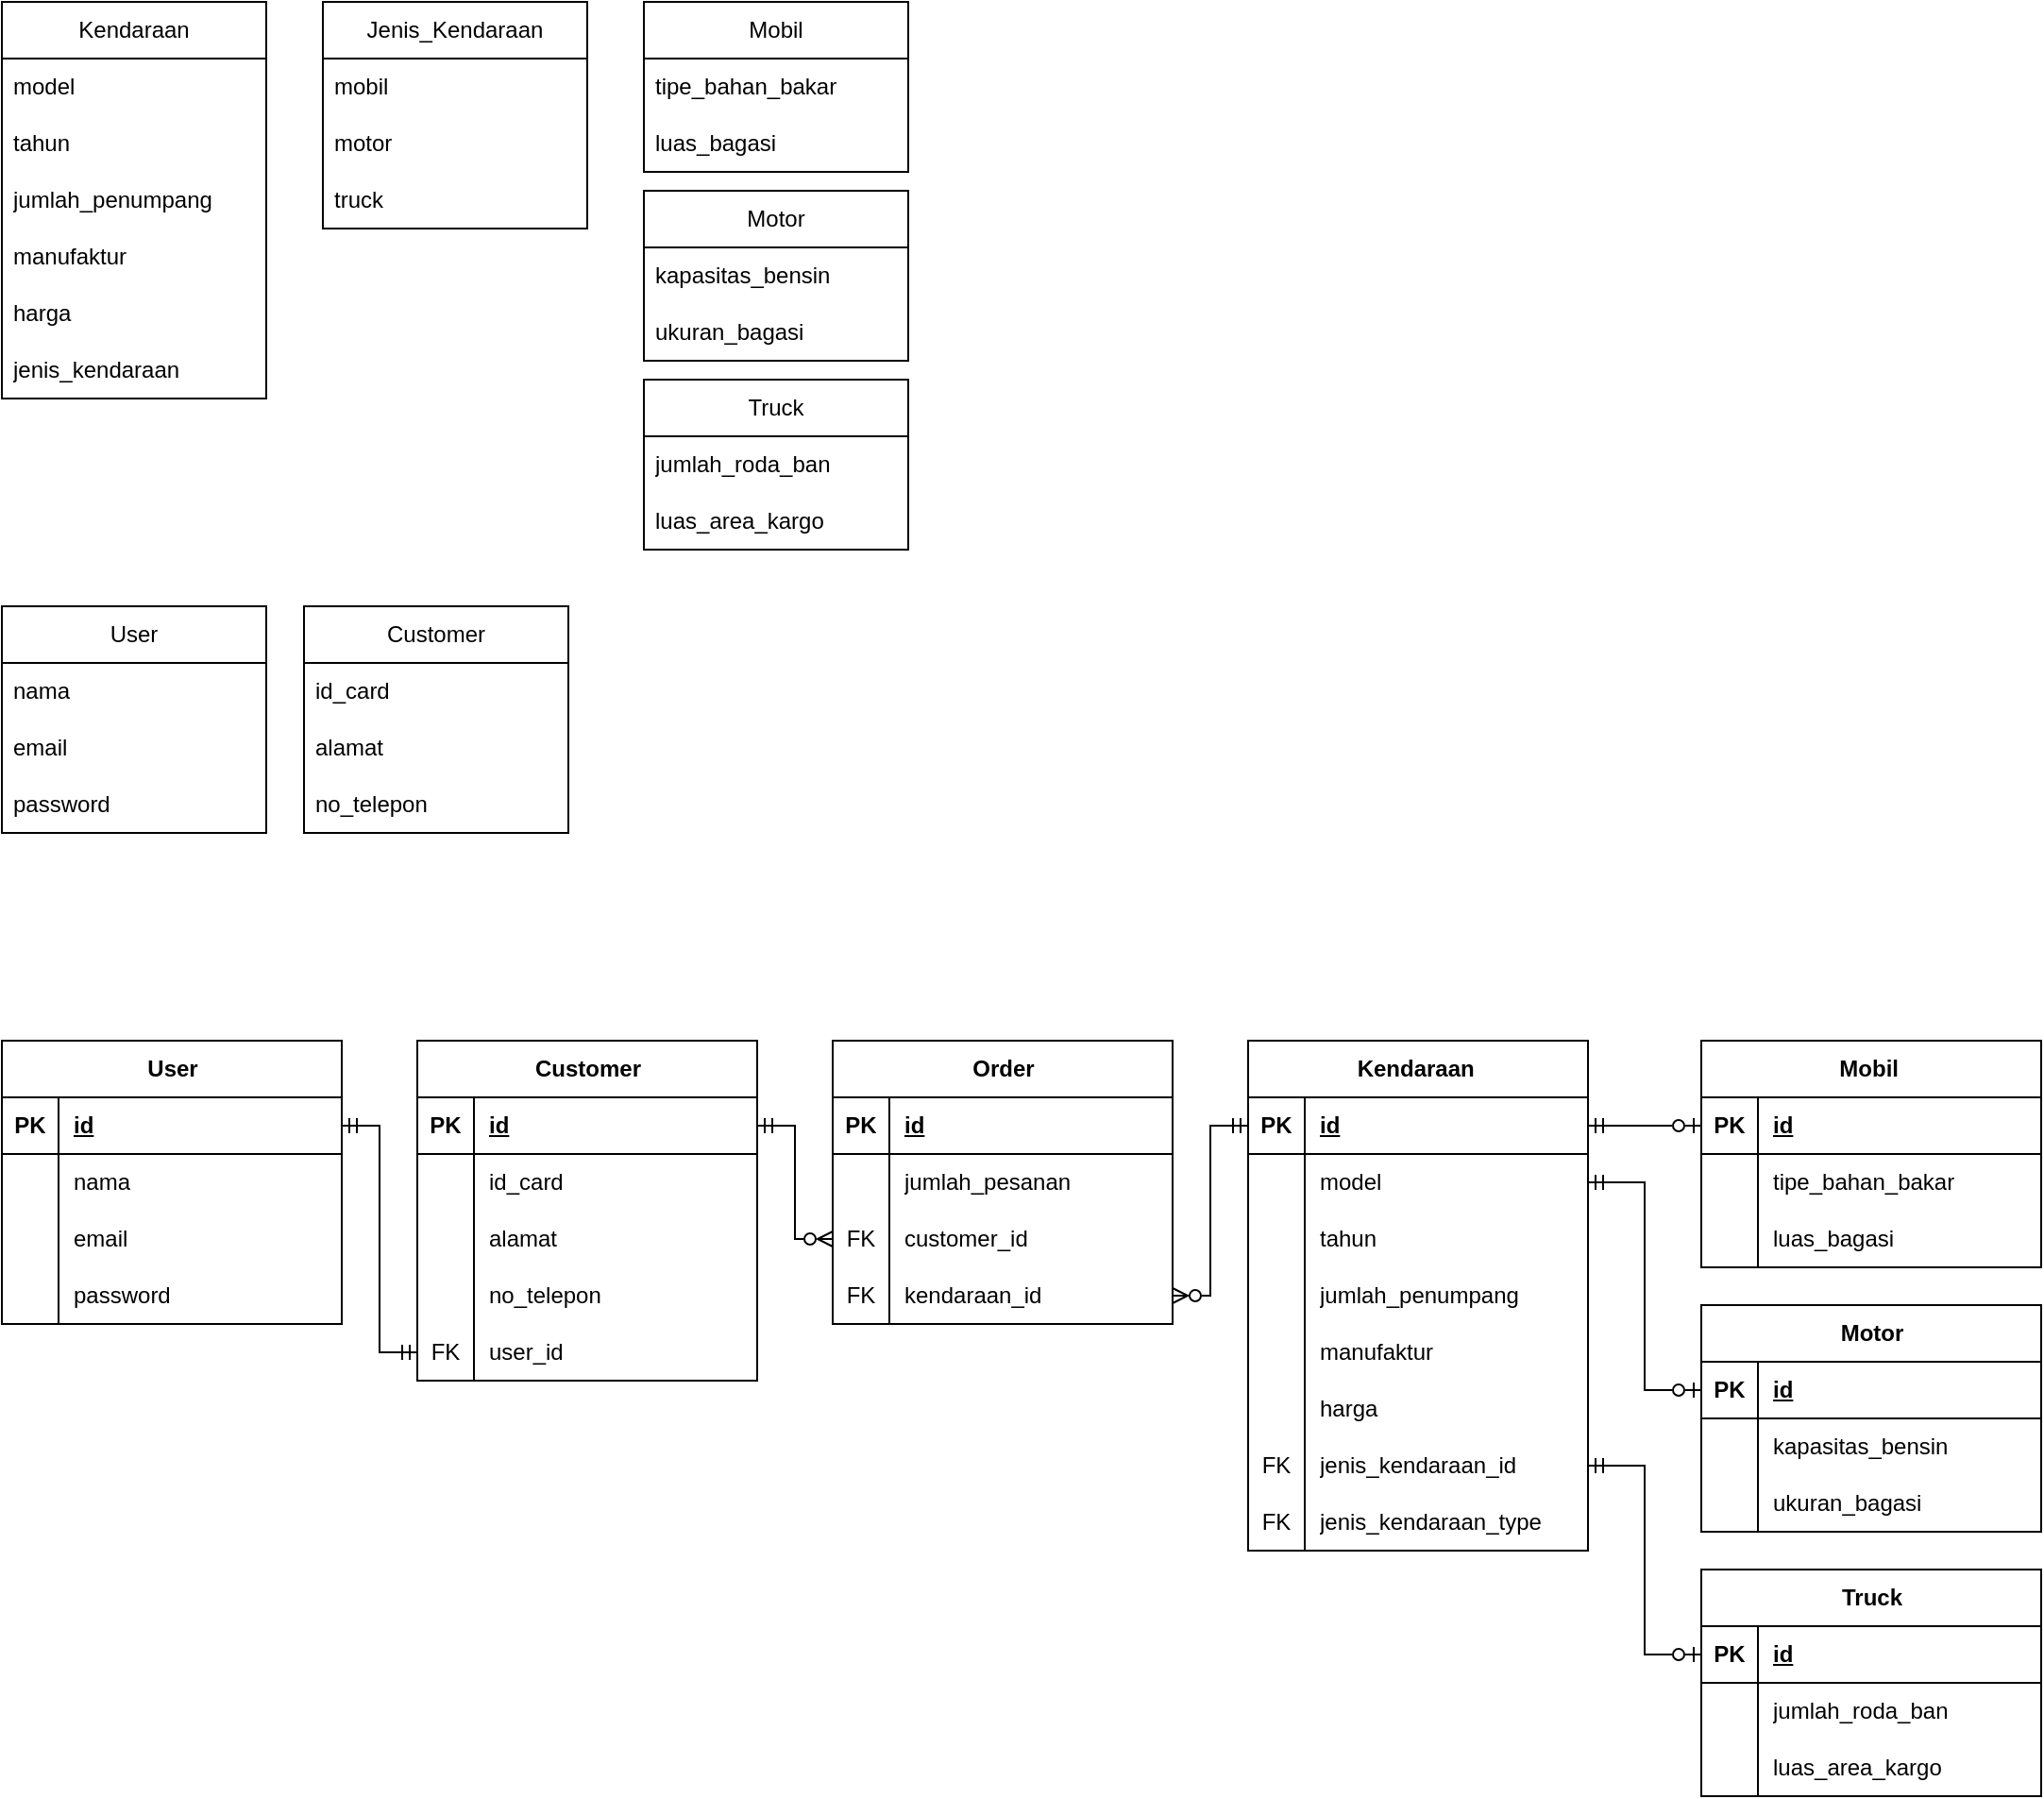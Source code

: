<mxfile version="22.0.3" type="device">
  <diagram id="R2lEEEUBdFMjLlhIrx00" name="Page-1">
    <mxGraphModel dx="724" dy="504" grid="1" gridSize="10" guides="1" tooltips="1" connect="1" arrows="1" fold="1" page="1" pageScale="1" pageWidth="1100" pageHeight="850" math="0" shadow="0" extFonts="Permanent Marker^https://fonts.googleapis.com/css?family=Permanent+Marker">
      <root>
        <mxCell id="0" />
        <mxCell id="1" parent="0" />
        <mxCell id="JFQxV9ED77DIQYk5q21x-1" value="Jenis_Kendaraan" style="swimlane;fontStyle=0;childLayout=stackLayout;horizontal=1;startSize=30;horizontalStack=0;resizeParent=1;resizeParentMax=0;resizeLast=0;collapsible=1;marginBottom=0;whiteSpace=wrap;html=1;" vertex="1" parent="1">
          <mxGeometry x="200" y="20" width="140" height="120" as="geometry" />
        </mxCell>
        <mxCell id="JFQxV9ED77DIQYk5q21x-2" value="mobil" style="text;strokeColor=none;fillColor=none;align=left;verticalAlign=middle;spacingLeft=4;spacingRight=4;overflow=hidden;points=[[0,0.5],[1,0.5]];portConstraint=eastwest;rotatable=0;whiteSpace=wrap;html=1;" vertex="1" parent="JFQxV9ED77DIQYk5q21x-1">
          <mxGeometry y="30" width="140" height="30" as="geometry" />
        </mxCell>
        <mxCell id="JFQxV9ED77DIQYk5q21x-3" value="motor" style="text;strokeColor=none;fillColor=none;align=left;verticalAlign=middle;spacingLeft=4;spacingRight=4;overflow=hidden;points=[[0,0.5],[1,0.5]];portConstraint=eastwest;rotatable=0;whiteSpace=wrap;html=1;" vertex="1" parent="JFQxV9ED77DIQYk5q21x-1">
          <mxGeometry y="60" width="140" height="30" as="geometry" />
        </mxCell>
        <mxCell id="JFQxV9ED77DIQYk5q21x-4" value="truck" style="text;strokeColor=none;fillColor=none;align=left;verticalAlign=middle;spacingLeft=4;spacingRight=4;overflow=hidden;points=[[0,0.5],[1,0.5]];portConstraint=eastwest;rotatable=0;whiteSpace=wrap;html=1;" vertex="1" parent="JFQxV9ED77DIQYk5q21x-1">
          <mxGeometry y="90" width="140" height="30" as="geometry" />
        </mxCell>
        <mxCell id="JFQxV9ED77DIQYk5q21x-5" value="Kendaraan" style="swimlane;fontStyle=0;childLayout=stackLayout;horizontal=1;startSize=30;horizontalStack=0;resizeParent=1;resizeParentMax=0;resizeLast=0;collapsible=1;marginBottom=0;whiteSpace=wrap;html=1;" vertex="1" parent="1">
          <mxGeometry x="30" y="20" width="140" height="210" as="geometry" />
        </mxCell>
        <mxCell id="JFQxV9ED77DIQYk5q21x-6" value="model" style="text;strokeColor=none;fillColor=none;align=left;verticalAlign=middle;spacingLeft=4;spacingRight=4;overflow=hidden;points=[[0,0.5],[1,0.5]];portConstraint=eastwest;rotatable=0;whiteSpace=wrap;html=1;" vertex="1" parent="JFQxV9ED77DIQYk5q21x-5">
          <mxGeometry y="30" width="140" height="30" as="geometry" />
        </mxCell>
        <mxCell id="JFQxV9ED77DIQYk5q21x-7" value="tahun" style="text;strokeColor=none;fillColor=none;align=left;verticalAlign=middle;spacingLeft=4;spacingRight=4;overflow=hidden;points=[[0,0.5],[1,0.5]];portConstraint=eastwest;rotatable=0;whiteSpace=wrap;html=1;" vertex="1" parent="JFQxV9ED77DIQYk5q21x-5">
          <mxGeometry y="60" width="140" height="30" as="geometry" />
        </mxCell>
        <mxCell id="JFQxV9ED77DIQYk5q21x-8" value="jumlah_penumpang" style="text;strokeColor=none;fillColor=none;align=left;verticalAlign=middle;spacingLeft=4;spacingRight=4;overflow=hidden;points=[[0,0.5],[1,0.5]];portConstraint=eastwest;rotatable=0;whiteSpace=wrap;html=1;" vertex="1" parent="JFQxV9ED77DIQYk5q21x-5">
          <mxGeometry y="90" width="140" height="30" as="geometry" />
        </mxCell>
        <mxCell id="JFQxV9ED77DIQYk5q21x-9" value="manufaktur" style="text;strokeColor=none;fillColor=none;align=left;verticalAlign=middle;spacingLeft=4;spacingRight=4;overflow=hidden;points=[[0,0.5],[1,0.5]];portConstraint=eastwest;rotatable=0;whiteSpace=wrap;html=1;" vertex="1" parent="JFQxV9ED77DIQYk5q21x-5">
          <mxGeometry y="120" width="140" height="30" as="geometry" />
        </mxCell>
        <mxCell id="JFQxV9ED77DIQYk5q21x-10" value="harga" style="text;strokeColor=none;fillColor=none;align=left;verticalAlign=middle;spacingLeft=4;spacingRight=4;overflow=hidden;points=[[0,0.5],[1,0.5]];portConstraint=eastwest;rotatable=0;whiteSpace=wrap;html=1;" vertex="1" parent="JFQxV9ED77DIQYk5q21x-5">
          <mxGeometry y="150" width="140" height="30" as="geometry" />
        </mxCell>
        <mxCell id="JFQxV9ED77DIQYk5q21x-36" value="jenis_kendaraan" style="text;strokeColor=none;fillColor=none;align=left;verticalAlign=middle;spacingLeft=4;spacingRight=4;overflow=hidden;points=[[0,0.5],[1,0.5]];portConstraint=eastwest;rotatable=0;whiteSpace=wrap;html=1;" vertex="1" parent="JFQxV9ED77DIQYk5q21x-5">
          <mxGeometry y="180" width="140" height="30" as="geometry" />
        </mxCell>
        <mxCell id="JFQxV9ED77DIQYk5q21x-11" value="Mobil" style="swimlane;fontStyle=0;childLayout=stackLayout;horizontal=1;startSize=30;horizontalStack=0;resizeParent=1;resizeParentMax=0;resizeLast=0;collapsible=1;marginBottom=0;whiteSpace=wrap;html=1;" vertex="1" parent="1">
          <mxGeometry x="370" y="20" width="140" height="90" as="geometry" />
        </mxCell>
        <mxCell id="JFQxV9ED77DIQYk5q21x-12" value="tipe_bahan_bakar" style="text;strokeColor=none;fillColor=none;align=left;verticalAlign=middle;spacingLeft=4;spacingRight=4;overflow=hidden;points=[[0,0.5],[1,0.5]];portConstraint=eastwest;rotatable=0;whiteSpace=wrap;html=1;" vertex="1" parent="JFQxV9ED77DIQYk5q21x-11">
          <mxGeometry y="30" width="140" height="30" as="geometry" />
        </mxCell>
        <mxCell id="JFQxV9ED77DIQYk5q21x-13" value="luas_bagasi" style="text;strokeColor=none;fillColor=none;align=left;verticalAlign=middle;spacingLeft=4;spacingRight=4;overflow=hidden;points=[[0,0.5],[1,0.5]];portConstraint=eastwest;rotatable=0;whiteSpace=wrap;html=1;" vertex="1" parent="JFQxV9ED77DIQYk5q21x-11">
          <mxGeometry y="60" width="140" height="30" as="geometry" />
        </mxCell>
        <mxCell id="JFQxV9ED77DIQYk5q21x-17" value="Truck" style="swimlane;fontStyle=0;childLayout=stackLayout;horizontal=1;startSize=30;horizontalStack=0;resizeParent=1;resizeParentMax=0;resizeLast=0;collapsible=1;marginBottom=0;whiteSpace=wrap;html=1;" vertex="1" parent="1">
          <mxGeometry x="370" y="220" width="140" height="90" as="geometry" />
        </mxCell>
        <mxCell id="JFQxV9ED77DIQYk5q21x-18" value="jumlah_roda_ban" style="text;strokeColor=none;fillColor=none;align=left;verticalAlign=middle;spacingLeft=4;spacingRight=4;overflow=hidden;points=[[0,0.5],[1,0.5]];portConstraint=eastwest;rotatable=0;whiteSpace=wrap;html=1;" vertex="1" parent="JFQxV9ED77DIQYk5q21x-17">
          <mxGeometry y="30" width="140" height="30" as="geometry" />
        </mxCell>
        <mxCell id="JFQxV9ED77DIQYk5q21x-19" value="luas_area_kargo" style="text;strokeColor=none;fillColor=none;align=left;verticalAlign=middle;spacingLeft=4;spacingRight=4;overflow=hidden;points=[[0,0.5],[1,0.5]];portConstraint=eastwest;rotatable=0;whiteSpace=wrap;html=1;" vertex="1" parent="JFQxV9ED77DIQYk5q21x-17">
          <mxGeometry y="60" width="140" height="30" as="geometry" />
        </mxCell>
        <mxCell id="JFQxV9ED77DIQYk5q21x-20" value="Motor" style="swimlane;fontStyle=0;childLayout=stackLayout;horizontal=1;startSize=30;horizontalStack=0;resizeParent=1;resizeParentMax=0;resizeLast=0;collapsible=1;marginBottom=0;whiteSpace=wrap;html=1;" vertex="1" parent="1">
          <mxGeometry x="370" y="120" width="140" height="90" as="geometry" />
        </mxCell>
        <mxCell id="JFQxV9ED77DIQYk5q21x-21" value="kapasitas_bensin" style="text;strokeColor=none;fillColor=none;align=left;verticalAlign=middle;spacingLeft=4;spacingRight=4;overflow=hidden;points=[[0,0.5],[1,0.5]];portConstraint=eastwest;rotatable=0;whiteSpace=wrap;html=1;" vertex="1" parent="JFQxV9ED77DIQYk5q21x-20">
          <mxGeometry y="30" width="140" height="30" as="geometry" />
        </mxCell>
        <mxCell id="JFQxV9ED77DIQYk5q21x-22" value="ukuran_bagasi" style="text;strokeColor=none;fillColor=none;align=left;verticalAlign=middle;spacingLeft=4;spacingRight=4;overflow=hidden;points=[[0,0.5],[1,0.5]];portConstraint=eastwest;rotatable=0;whiteSpace=wrap;html=1;" vertex="1" parent="JFQxV9ED77DIQYk5q21x-20">
          <mxGeometry y="60" width="140" height="30" as="geometry" />
        </mxCell>
        <mxCell id="JFQxV9ED77DIQYk5q21x-23" value="Customer" style="swimlane;fontStyle=0;childLayout=stackLayout;horizontal=1;startSize=30;horizontalStack=0;resizeParent=1;resizeParentMax=0;resizeLast=0;collapsible=1;marginBottom=0;whiteSpace=wrap;html=1;" vertex="1" parent="1">
          <mxGeometry x="190" y="340" width="140" height="120" as="geometry" />
        </mxCell>
        <mxCell id="JFQxV9ED77DIQYk5q21x-27" value="id_card" style="text;strokeColor=none;fillColor=none;align=left;verticalAlign=middle;spacingLeft=4;spacingRight=4;overflow=hidden;points=[[0,0.5],[1,0.5]];portConstraint=eastwest;rotatable=0;whiteSpace=wrap;html=1;" vertex="1" parent="JFQxV9ED77DIQYk5q21x-23">
          <mxGeometry y="30" width="140" height="30" as="geometry" />
        </mxCell>
        <mxCell id="JFQxV9ED77DIQYk5q21x-25" value="alamat" style="text;strokeColor=none;fillColor=none;align=left;verticalAlign=middle;spacingLeft=4;spacingRight=4;overflow=hidden;points=[[0,0.5],[1,0.5]];portConstraint=eastwest;rotatable=0;whiteSpace=wrap;html=1;" vertex="1" parent="JFQxV9ED77DIQYk5q21x-23">
          <mxGeometry y="60" width="140" height="30" as="geometry" />
        </mxCell>
        <mxCell id="JFQxV9ED77DIQYk5q21x-26" value="no_telepon" style="text;strokeColor=none;fillColor=none;align=left;verticalAlign=middle;spacingLeft=4;spacingRight=4;overflow=hidden;points=[[0,0.5],[1,0.5]];portConstraint=eastwest;rotatable=0;whiteSpace=wrap;html=1;" vertex="1" parent="JFQxV9ED77DIQYk5q21x-23">
          <mxGeometry y="90" width="140" height="30" as="geometry" />
        </mxCell>
        <mxCell id="JFQxV9ED77DIQYk5q21x-30" value="User" style="swimlane;fontStyle=0;childLayout=stackLayout;horizontal=1;startSize=30;horizontalStack=0;resizeParent=1;resizeParentMax=0;resizeLast=0;collapsible=1;marginBottom=0;whiteSpace=wrap;html=1;" vertex="1" parent="1">
          <mxGeometry x="30" y="340" width="140" height="120" as="geometry" />
        </mxCell>
        <mxCell id="JFQxV9ED77DIQYk5q21x-31" value="nama" style="text;strokeColor=none;fillColor=none;align=left;verticalAlign=middle;spacingLeft=4;spacingRight=4;overflow=hidden;points=[[0,0.5],[1,0.5]];portConstraint=eastwest;rotatable=0;whiteSpace=wrap;html=1;" vertex="1" parent="JFQxV9ED77DIQYk5q21x-30">
          <mxGeometry y="30" width="140" height="30" as="geometry" />
        </mxCell>
        <mxCell id="JFQxV9ED77DIQYk5q21x-32" value="email" style="text;strokeColor=none;fillColor=none;align=left;verticalAlign=middle;spacingLeft=4;spacingRight=4;overflow=hidden;points=[[0,0.5],[1,0.5]];portConstraint=eastwest;rotatable=0;whiteSpace=wrap;html=1;" vertex="1" parent="JFQxV9ED77DIQYk5q21x-30">
          <mxGeometry y="60" width="140" height="30" as="geometry" />
        </mxCell>
        <mxCell id="JFQxV9ED77DIQYk5q21x-33" value="password" style="text;strokeColor=none;fillColor=none;align=left;verticalAlign=middle;spacingLeft=4;spacingRight=4;overflow=hidden;points=[[0,0.5],[1,0.5]];portConstraint=eastwest;rotatable=0;whiteSpace=wrap;html=1;" vertex="1" parent="JFQxV9ED77DIQYk5q21x-30">
          <mxGeometry y="90" width="140" height="30" as="geometry" />
        </mxCell>
        <mxCell id="JFQxV9ED77DIQYk5q21x-155" style="edgeStyle=orthogonalEdgeStyle;rounded=0;orthogonalLoop=1;jettySize=auto;html=1;entryX=0;entryY=0.5;entryDx=0;entryDy=0;exitX=1;exitY=0.5;exitDx=0;exitDy=0;endArrow=ERmandOne;endFill=0;startArrow=ERzeroToMany;startFill=0;" edge="1" parent="1" source="JFQxV9ED77DIQYk5q21x-54" target="JFQxV9ED77DIQYk5q21x-87">
          <mxGeometry relative="1" as="geometry" />
        </mxCell>
        <mxCell id="JFQxV9ED77DIQYk5q21x-44" value="Order" style="shape=table;startSize=30;container=1;collapsible=1;childLayout=tableLayout;fixedRows=1;rowLines=0;fontStyle=1;align=center;resizeLast=1;html=1;" vertex="1" parent="1">
          <mxGeometry x="470" y="570" width="180" height="150" as="geometry" />
        </mxCell>
        <mxCell id="JFQxV9ED77DIQYk5q21x-45" value="" style="shape=tableRow;horizontal=0;startSize=0;swimlaneHead=0;swimlaneBody=0;fillColor=none;collapsible=0;dropTarget=0;points=[[0,0.5],[1,0.5]];portConstraint=eastwest;top=0;left=0;right=0;bottom=1;" vertex="1" parent="JFQxV9ED77DIQYk5q21x-44">
          <mxGeometry y="30" width="180" height="30" as="geometry" />
        </mxCell>
        <mxCell id="JFQxV9ED77DIQYk5q21x-46" value="PK" style="shape=partialRectangle;connectable=0;fillColor=none;top=0;left=0;bottom=0;right=0;fontStyle=1;overflow=hidden;whiteSpace=wrap;html=1;" vertex="1" parent="JFQxV9ED77DIQYk5q21x-45">
          <mxGeometry width="30" height="30" as="geometry">
            <mxRectangle width="30" height="30" as="alternateBounds" />
          </mxGeometry>
        </mxCell>
        <mxCell id="JFQxV9ED77DIQYk5q21x-47" value="id" style="shape=partialRectangle;connectable=0;fillColor=none;top=0;left=0;bottom=0;right=0;align=left;spacingLeft=6;fontStyle=5;overflow=hidden;whiteSpace=wrap;html=1;" vertex="1" parent="JFQxV9ED77DIQYk5q21x-45">
          <mxGeometry x="30" width="150" height="30" as="geometry">
            <mxRectangle width="150" height="30" as="alternateBounds" />
          </mxGeometry>
        </mxCell>
        <mxCell id="JFQxV9ED77DIQYk5q21x-48" value="" style="shape=tableRow;horizontal=0;startSize=0;swimlaneHead=0;swimlaneBody=0;fillColor=none;collapsible=0;dropTarget=0;points=[[0,0.5],[1,0.5]];portConstraint=eastwest;top=0;left=0;right=0;bottom=0;" vertex="1" parent="JFQxV9ED77DIQYk5q21x-44">
          <mxGeometry y="60" width="180" height="30" as="geometry" />
        </mxCell>
        <mxCell id="JFQxV9ED77DIQYk5q21x-49" value="" style="shape=partialRectangle;connectable=0;fillColor=none;top=0;left=0;bottom=0;right=0;editable=1;overflow=hidden;whiteSpace=wrap;html=1;" vertex="1" parent="JFQxV9ED77DIQYk5q21x-48">
          <mxGeometry width="30" height="30" as="geometry">
            <mxRectangle width="30" height="30" as="alternateBounds" />
          </mxGeometry>
        </mxCell>
        <mxCell id="JFQxV9ED77DIQYk5q21x-50" value="jumlah_pesanan" style="shape=partialRectangle;connectable=0;fillColor=none;top=0;left=0;bottom=0;right=0;align=left;spacingLeft=6;overflow=hidden;whiteSpace=wrap;html=1;" vertex="1" parent="JFQxV9ED77DIQYk5q21x-48">
          <mxGeometry x="30" width="150" height="30" as="geometry">
            <mxRectangle width="150" height="30" as="alternateBounds" />
          </mxGeometry>
        </mxCell>
        <mxCell id="JFQxV9ED77DIQYk5q21x-51" value="" style="shape=tableRow;horizontal=0;startSize=0;swimlaneHead=0;swimlaneBody=0;fillColor=none;collapsible=0;dropTarget=0;points=[[0,0.5],[1,0.5]];portConstraint=eastwest;top=0;left=0;right=0;bottom=0;" vertex="1" parent="JFQxV9ED77DIQYk5q21x-44">
          <mxGeometry y="90" width="180" height="30" as="geometry" />
        </mxCell>
        <mxCell id="JFQxV9ED77DIQYk5q21x-52" value="FK" style="shape=partialRectangle;connectable=0;fillColor=none;top=0;left=0;bottom=0;right=0;editable=1;overflow=hidden;whiteSpace=wrap;html=1;" vertex="1" parent="JFQxV9ED77DIQYk5q21x-51">
          <mxGeometry width="30" height="30" as="geometry">
            <mxRectangle width="30" height="30" as="alternateBounds" />
          </mxGeometry>
        </mxCell>
        <mxCell id="JFQxV9ED77DIQYk5q21x-53" value="customer_id" style="shape=partialRectangle;connectable=0;fillColor=none;top=0;left=0;bottom=0;right=0;align=left;spacingLeft=6;overflow=hidden;whiteSpace=wrap;html=1;" vertex="1" parent="JFQxV9ED77DIQYk5q21x-51">
          <mxGeometry x="30" width="150" height="30" as="geometry">
            <mxRectangle width="150" height="30" as="alternateBounds" />
          </mxGeometry>
        </mxCell>
        <mxCell id="JFQxV9ED77DIQYk5q21x-54" value="" style="shape=tableRow;horizontal=0;startSize=0;swimlaneHead=0;swimlaneBody=0;fillColor=none;collapsible=0;dropTarget=0;points=[[0,0.5],[1,0.5]];portConstraint=eastwest;top=0;left=0;right=0;bottom=0;" vertex="1" parent="JFQxV9ED77DIQYk5q21x-44">
          <mxGeometry y="120" width="180" height="30" as="geometry" />
        </mxCell>
        <mxCell id="JFQxV9ED77DIQYk5q21x-55" value="FK" style="shape=partialRectangle;connectable=0;fillColor=none;top=0;left=0;bottom=0;right=0;editable=1;overflow=hidden;whiteSpace=wrap;html=1;" vertex="1" parent="JFQxV9ED77DIQYk5q21x-54">
          <mxGeometry width="30" height="30" as="geometry">
            <mxRectangle width="30" height="30" as="alternateBounds" />
          </mxGeometry>
        </mxCell>
        <mxCell id="JFQxV9ED77DIQYk5q21x-56" value="kendaraan_id" style="shape=partialRectangle;connectable=0;fillColor=none;top=0;left=0;bottom=0;right=0;align=left;spacingLeft=6;overflow=hidden;whiteSpace=wrap;html=1;" vertex="1" parent="JFQxV9ED77DIQYk5q21x-54">
          <mxGeometry x="30" width="150" height="30" as="geometry">
            <mxRectangle width="150" height="30" as="alternateBounds" />
          </mxGeometry>
        </mxCell>
        <mxCell id="JFQxV9ED77DIQYk5q21x-57" value="Customer" style="shape=table;startSize=30;container=1;collapsible=1;childLayout=tableLayout;fixedRows=1;rowLines=0;fontStyle=1;align=center;resizeLast=1;html=1;" vertex="1" parent="1">
          <mxGeometry x="250" y="570" width="180" height="180" as="geometry" />
        </mxCell>
        <mxCell id="JFQxV9ED77DIQYk5q21x-58" value="" style="shape=tableRow;horizontal=0;startSize=0;swimlaneHead=0;swimlaneBody=0;fillColor=none;collapsible=0;dropTarget=0;points=[[0,0.5],[1,0.5]];portConstraint=eastwest;top=0;left=0;right=0;bottom=1;" vertex="1" parent="JFQxV9ED77DIQYk5q21x-57">
          <mxGeometry y="30" width="180" height="30" as="geometry" />
        </mxCell>
        <mxCell id="JFQxV9ED77DIQYk5q21x-59" value="PK" style="shape=partialRectangle;connectable=0;fillColor=none;top=0;left=0;bottom=0;right=0;fontStyle=1;overflow=hidden;whiteSpace=wrap;html=1;" vertex="1" parent="JFQxV9ED77DIQYk5q21x-58">
          <mxGeometry width="30" height="30" as="geometry">
            <mxRectangle width="30" height="30" as="alternateBounds" />
          </mxGeometry>
        </mxCell>
        <mxCell id="JFQxV9ED77DIQYk5q21x-60" value="id" style="shape=partialRectangle;connectable=0;fillColor=none;top=0;left=0;bottom=0;right=0;align=left;spacingLeft=6;fontStyle=5;overflow=hidden;whiteSpace=wrap;html=1;" vertex="1" parent="JFQxV9ED77DIQYk5q21x-58">
          <mxGeometry x="30" width="150" height="30" as="geometry">
            <mxRectangle width="150" height="30" as="alternateBounds" />
          </mxGeometry>
        </mxCell>
        <mxCell id="JFQxV9ED77DIQYk5q21x-61" value="" style="shape=tableRow;horizontal=0;startSize=0;swimlaneHead=0;swimlaneBody=0;fillColor=none;collapsible=0;dropTarget=0;points=[[0,0.5],[1,0.5]];portConstraint=eastwest;top=0;left=0;right=0;bottom=0;" vertex="1" parent="JFQxV9ED77DIQYk5q21x-57">
          <mxGeometry y="60" width="180" height="30" as="geometry" />
        </mxCell>
        <mxCell id="JFQxV9ED77DIQYk5q21x-62" value="" style="shape=partialRectangle;connectable=0;fillColor=none;top=0;left=0;bottom=0;right=0;editable=1;overflow=hidden;whiteSpace=wrap;html=1;" vertex="1" parent="JFQxV9ED77DIQYk5q21x-61">
          <mxGeometry width="30" height="30" as="geometry">
            <mxRectangle width="30" height="30" as="alternateBounds" />
          </mxGeometry>
        </mxCell>
        <mxCell id="JFQxV9ED77DIQYk5q21x-63" value="id_card" style="shape=partialRectangle;connectable=0;fillColor=none;top=0;left=0;bottom=0;right=0;align=left;spacingLeft=6;overflow=hidden;whiteSpace=wrap;html=1;" vertex="1" parent="JFQxV9ED77DIQYk5q21x-61">
          <mxGeometry x="30" width="150" height="30" as="geometry">
            <mxRectangle width="150" height="30" as="alternateBounds" />
          </mxGeometry>
        </mxCell>
        <mxCell id="JFQxV9ED77DIQYk5q21x-64" value="" style="shape=tableRow;horizontal=0;startSize=0;swimlaneHead=0;swimlaneBody=0;fillColor=none;collapsible=0;dropTarget=0;points=[[0,0.5],[1,0.5]];portConstraint=eastwest;top=0;left=0;right=0;bottom=0;" vertex="1" parent="JFQxV9ED77DIQYk5q21x-57">
          <mxGeometry y="90" width="180" height="30" as="geometry" />
        </mxCell>
        <mxCell id="JFQxV9ED77DIQYk5q21x-65" value="" style="shape=partialRectangle;connectable=0;fillColor=none;top=0;left=0;bottom=0;right=0;editable=1;overflow=hidden;whiteSpace=wrap;html=1;" vertex="1" parent="JFQxV9ED77DIQYk5q21x-64">
          <mxGeometry width="30" height="30" as="geometry">
            <mxRectangle width="30" height="30" as="alternateBounds" />
          </mxGeometry>
        </mxCell>
        <mxCell id="JFQxV9ED77DIQYk5q21x-66" value="alamat" style="shape=partialRectangle;connectable=0;fillColor=none;top=0;left=0;bottom=0;right=0;align=left;spacingLeft=6;overflow=hidden;whiteSpace=wrap;html=1;" vertex="1" parent="JFQxV9ED77DIQYk5q21x-64">
          <mxGeometry x="30" width="150" height="30" as="geometry">
            <mxRectangle width="150" height="30" as="alternateBounds" />
          </mxGeometry>
        </mxCell>
        <mxCell id="JFQxV9ED77DIQYk5q21x-67" value="" style="shape=tableRow;horizontal=0;startSize=0;swimlaneHead=0;swimlaneBody=0;fillColor=none;collapsible=0;dropTarget=0;points=[[0,0.5],[1,0.5]];portConstraint=eastwest;top=0;left=0;right=0;bottom=0;" vertex="1" parent="JFQxV9ED77DIQYk5q21x-57">
          <mxGeometry y="120" width="180" height="30" as="geometry" />
        </mxCell>
        <mxCell id="JFQxV9ED77DIQYk5q21x-68" value="" style="shape=partialRectangle;connectable=0;fillColor=none;top=0;left=0;bottom=0;right=0;editable=1;overflow=hidden;whiteSpace=wrap;html=1;" vertex="1" parent="JFQxV9ED77DIQYk5q21x-67">
          <mxGeometry width="30" height="30" as="geometry">
            <mxRectangle width="30" height="30" as="alternateBounds" />
          </mxGeometry>
        </mxCell>
        <mxCell id="JFQxV9ED77DIQYk5q21x-69" value="no_telepon" style="shape=partialRectangle;connectable=0;fillColor=none;top=0;left=0;bottom=0;right=0;align=left;spacingLeft=6;overflow=hidden;whiteSpace=wrap;html=1;" vertex="1" parent="JFQxV9ED77DIQYk5q21x-67">
          <mxGeometry x="30" width="150" height="30" as="geometry">
            <mxRectangle width="150" height="30" as="alternateBounds" />
          </mxGeometry>
        </mxCell>
        <mxCell id="JFQxV9ED77DIQYk5q21x-83" style="shape=tableRow;horizontal=0;startSize=0;swimlaneHead=0;swimlaneBody=0;fillColor=none;collapsible=0;dropTarget=0;points=[[0,0.5],[1,0.5]];portConstraint=eastwest;top=0;left=0;right=0;bottom=0;" vertex="1" parent="JFQxV9ED77DIQYk5q21x-57">
          <mxGeometry y="150" width="180" height="30" as="geometry" />
        </mxCell>
        <mxCell id="JFQxV9ED77DIQYk5q21x-84" value="FK" style="shape=partialRectangle;connectable=0;fillColor=none;top=0;left=0;bottom=0;right=0;editable=1;overflow=hidden;whiteSpace=wrap;html=1;" vertex="1" parent="JFQxV9ED77DIQYk5q21x-83">
          <mxGeometry width="30" height="30" as="geometry">
            <mxRectangle width="30" height="30" as="alternateBounds" />
          </mxGeometry>
        </mxCell>
        <mxCell id="JFQxV9ED77DIQYk5q21x-85" value="user_id" style="shape=partialRectangle;connectable=0;fillColor=none;top=0;left=0;bottom=0;right=0;align=left;spacingLeft=6;overflow=hidden;whiteSpace=wrap;html=1;" vertex="1" parent="JFQxV9ED77DIQYk5q21x-83">
          <mxGeometry x="30" width="150" height="30" as="geometry">
            <mxRectangle width="150" height="30" as="alternateBounds" />
          </mxGeometry>
        </mxCell>
        <mxCell id="JFQxV9ED77DIQYk5q21x-70" value="User" style="shape=table;startSize=30;container=1;collapsible=1;childLayout=tableLayout;fixedRows=1;rowLines=0;fontStyle=1;align=center;resizeLast=1;html=1;" vertex="1" parent="1">
          <mxGeometry x="30" y="570" width="180" height="150" as="geometry" />
        </mxCell>
        <mxCell id="JFQxV9ED77DIQYk5q21x-71" value="" style="shape=tableRow;horizontal=0;startSize=0;swimlaneHead=0;swimlaneBody=0;fillColor=none;collapsible=0;dropTarget=0;points=[[0,0.5],[1,0.5]];portConstraint=eastwest;top=0;left=0;right=0;bottom=1;" vertex="1" parent="JFQxV9ED77DIQYk5q21x-70">
          <mxGeometry y="30" width="180" height="30" as="geometry" />
        </mxCell>
        <mxCell id="JFQxV9ED77DIQYk5q21x-72" value="PK" style="shape=partialRectangle;connectable=0;fillColor=none;top=0;left=0;bottom=0;right=0;fontStyle=1;overflow=hidden;whiteSpace=wrap;html=1;" vertex="1" parent="JFQxV9ED77DIQYk5q21x-71">
          <mxGeometry width="30" height="30" as="geometry">
            <mxRectangle width="30" height="30" as="alternateBounds" />
          </mxGeometry>
        </mxCell>
        <mxCell id="JFQxV9ED77DIQYk5q21x-73" value="id" style="shape=partialRectangle;connectable=0;fillColor=none;top=0;left=0;bottom=0;right=0;align=left;spacingLeft=6;fontStyle=5;overflow=hidden;whiteSpace=wrap;html=1;" vertex="1" parent="JFQxV9ED77DIQYk5q21x-71">
          <mxGeometry x="30" width="150" height="30" as="geometry">
            <mxRectangle width="150" height="30" as="alternateBounds" />
          </mxGeometry>
        </mxCell>
        <mxCell id="JFQxV9ED77DIQYk5q21x-74" value="" style="shape=tableRow;horizontal=0;startSize=0;swimlaneHead=0;swimlaneBody=0;fillColor=none;collapsible=0;dropTarget=0;points=[[0,0.5],[1,0.5]];portConstraint=eastwest;top=0;left=0;right=0;bottom=0;" vertex="1" parent="JFQxV9ED77DIQYk5q21x-70">
          <mxGeometry y="60" width="180" height="30" as="geometry" />
        </mxCell>
        <mxCell id="JFQxV9ED77DIQYk5q21x-75" value="" style="shape=partialRectangle;connectable=0;fillColor=none;top=0;left=0;bottom=0;right=0;editable=1;overflow=hidden;whiteSpace=wrap;html=1;" vertex="1" parent="JFQxV9ED77DIQYk5q21x-74">
          <mxGeometry width="30" height="30" as="geometry">
            <mxRectangle width="30" height="30" as="alternateBounds" />
          </mxGeometry>
        </mxCell>
        <mxCell id="JFQxV9ED77DIQYk5q21x-76" value="nama" style="shape=partialRectangle;connectable=0;fillColor=none;top=0;left=0;bottom=0;right=0;align=left;spacingLeft=6;overflow=hidden;whiteSpace=wrap;html=1;" vertex="1" parent="JFQxV9ED77DIQYk5q21x-74">
          <mxGeometry x="30" width="150" height="30" as="geometry">
            <mxRectangle width="150" height="30" as="alternateBounds" />
          </mxGeometry>
        </mxCell>
        <mxCell id="JFQxV9ED77DIQYk5q21x-77" value="" style="shape=tableRow;horizontal=0;startSize=0;swimlaneHead=0;swimlaneBody=0;fillColor=none;collapsible=0;dropTarget=0;points=[[0,0.5],[1,0.5]];portConstraint=eastwest;top=0;left=0;right=0;bottom=0;" vertex="1" parent="JFQxV9ED77DIQYk5q21x-70">
          <mxGeometry y="90" width="180" height="30" as="geometry" />
        </mxCell>
        <mxCell id="JFQxV9ED77DIQYk5q21x-78" value="" style="shape=partialRectangle;connectable=0;fillColor=none;top=0;left=0;bottom=0;right=0;editable=1;overflow=hidden;whiteSpace=wrap;html=1;" vertex="1" parent="JFQxV9ED77DIQYk5q21x-77">
          <mxGeometry width="30" height="30" as="geometry">
            <mxRectangle width="30" height="30" as="alternateBounds" />
          </mxGeometry>
        </mxCell>
        <mxCell id="JFQxV9ED77DIQYk5q21x-79" value="email" style="shape=partialRectangle;connectable=0;fillColor=none;top=0;left=0;bottom=0;right=0;align=left;spacingLeft=6;overflow=hidden;whiteSpace=wrap;html=1;" vertex="1" parent="JFQxV9ED77DIQYk5q21x-77">
          <mxGeometry x="30" width="150" height="30" as="geometry">
            <mxRectangle width="150" height="30" as="alternateBounds" />
          </mxGeometry>
        </mxCell>
        <mxCell id="JFQxV9ED77DIQYk5q21x-80" value="" style="shape=tableRow;horizontal=0;startSize=0;swimlaneHead=0;swimlaneBody=0;fillColor=none;collapsible=0;dropTarget=0;points=[[0,0.5],[1,0.5]];portConstraint=eastwest;top=0;left=0;right=0;bottom=0;" vertex="1" parent="JFQxV9ED77DIQYk5q21x-70">
          <mxGeometry y="120" width="180" height="30" as="geometry" />
        </mxCell>
        <mxCell id="JFQxV9ED77DIQYk5q21x-81" value="" style="shape=partialRectangle;connectable=0;fillColor=none;top=0;left=0;bottom=0;right=0;editable=1;overflow=hidden;whiteSpace=wrap;html=1;" vertex="1" parent="JFQxV9ED77DIQYk5q21x-80">
          <mxGeometry width="30" height="30" as="geometry">
            <mxRectangle width="30" height="30" as="alternateBounds" />
          </mxGeometry>
        </mxCell>
        <mxCell id="JFQxV9ED77DIQYk5q21x-82" value="password" style="shape=partialRectangle;connectable=0;fillColor=none;top=0;left=0;bottom=0;right=0;align=left;spacingLeft=6;overflow=hidden;whiteSpace=wrap;html=1;" vertex="1" parent="JFQxV9ED77DIQYk5q21x-80">
          <mxGeometry x="30" width="150" height="30" as="geometry">
            <mxRectangle width="150" height="30" as="alternateBounds" />
          </mxGeometry>
        </mxCell>
        <mxCell id="JFQxV9ED77DIQYk5q21x-86" value="Kendaraan&amp;nbsp;" style="shape=table;startSize=30;container=1;collapsible=1;childLayout=tableLayout;fixedRows=1;rowLines=0;fontStyle=1;align=center;resizeLast=1;html=1;" vertex="1" parent="1">
          <mxGeometry x="690" y="570" width="180" height="270" as="geometry" />
        </mxCell>
        <mxCell id="JFQxV9ED77DIQYk5q21x-87" value="" style="shape=tableRow;horizontal=0;startSize=0;swimlaneHead=0;swimlaneBody=0;fillColor=none;collapsible=0;dropTarget=0;points=[[0,0.5],[1,0.5]];portConstraint=eastwest;top=0;left=0;right=0;bottom=1;" vertex="1" parent="JFQxV9ED77DIQYk5q21x-86">
          <mxGeometry y="30" width="180" height="30" as="geometry" />
        </mxCell>
        <mxCell id="JFQxV9ED77DIQYk5q21x-88" value="PK" style="shape=partialRectangle;connectable=0;fillColor=none;top=0;left=0;bottom=0;right=0;fontStyle=1;overflow=hidden;whiteSpace=wrap;html=1;" vertex="1" parent="JFQxV9ED77DIQYk5q21x-87">
          <mxGeometry width="30" height="30" as="geometry">
            <mxRectangle width="30" height="30" as="alternateBounds" />
          </mxGeometry>
        </mxCell>
        <mxCell id="JFQxV9ED77DIQYk5q21x-89" value="id" style="shape=partialRectangle;connectable=0;fillColor=none;top=0;left=0;bottom=0;right=0;align=left;spacingLeft=6;fontStyle=5;overflow=hidden;whiteSpace=wrap;html=1;" vertex="1" parent="JFQxV9ED77DIQYk5q21x-87">
          <mxGeometry x="30" width="150" height="30" as="geometry">
            <mxRectangle width="150" height="30" as="alternateBounds" />
          </mxGeometry>
        </mxCell>
        <mxCell id="JFQxV9ED77DIQYk5q21x-90" value="" style="shape=tableRow;horizontal=0;startSize=0;swimlaneHead=0;swimlaneBody=0;fillColor=none;collapsible=0;dropTarget=0;points=[[0,0.5],[1,0.5]];portConstraint=eastwest;top=0;left=0;right=0;bottom=0;" vertex="1" parent="JFQxV9ED77DIQYk5q21x-86">
          <mxGeometry y="60" width="180" height="30" as="geometry" />
        </mxCell>
        <mxCell id="JFQxV9ED77DIQYk5q21x-91" value="" style="shape=partialRectangle;connectable=0;fillColor=none;top=0;left=0;bottom=0;right=0;editable=1;overflow=hidden;whiteSpace=wrap;html=1;" vertex="1" parent="JFQxV9ED77DIQYk5q21x-90">
          <mxGeometry width="30" height="30" as="geometry">
            <mxRectangle width="30" height="30" as="alternateBounds" />
          </mxGeometry>
        </mxCell>
        <mxCell id="JFQxV9ED77DIQYk5q21x-92" value="model" style="shape=partialRectangle;connectable=0;fillColor=none;top=0;left=0;bottom=0;right=0;align=left;spacingLeft=6;overflow=hidden;whiteSpace=wrap;html=1;" vertex="1" parent="JFQxV9ED77DIQYk5q21x-90">
          <mxGeometry x="30" width="150" height="30" as="geometry">
            <mxRectangle width="150" height="30" as="alternateBounds" />
          </mxGeometry>
        </mxCell>
        <mxCell id="JFQxV9ED77DIQYk5q21x-93" value="" style="shape=tableRow;horizontal=0;startSize=0;swimlaneHead=0;swimlaneBody=0;fillColor=none;collapsible=0;dropTarget=0;points=[[0,0.5],[1,0.5]];portConstraint=eastwest;top=0;left=0;right=0;bottom=0;" vertex="1" parent="JFQxV9ED77DIQYk5q21x-86">
          <mxGeometry y="90" width="180" height="30" as="geometry" />
        </mxCell>
        <mxCell id="JFQxV9ED77DIQYk5q21x-94" value="" style="shape=partialRectangle;connectable=0;fillColor=none;top=0;left=0;bottom=0;right=0;editable=1;overflow=hidden;whiteSpace=wrap;html=1;" vertex="1" parent="JFQxV9ED77DIQYk5q21x-93">
          <mxGeometry width="30" height="30" as="geometry">
            <mxRectangle width="30" height="30" as="alternateBounds" />
          </mxGeometry>
        </mxCell>
        <mxCell id="JFQxV9ED77DIQYk5q21x-95" value="tahun" style="shape=partialRectangle;connectable=0;fillColor=none;top=0;left=0;bottom=0;right=0;align=left;spacingLeft=6;overflow=hidden;whiteSpace=wrap;html=1;" vertex="1" parent="JFQxV9ED77DIQYk5q21x-93">
          <mxGeometry x="30" width="150" height="30" as="geometry">
            <mxRectangle width="150" height="30" as="alternateBounds" />
          </mxGeometry>
        </mxCell>
        <mxCell id="JFQxV9ED77DIQYk5q21x-96" value="" style="shape=tableRow;horizontal=0;startSize=0;swimlaneHead=0;swimlaneBody=0;fillColor=none;collapsible=0;dropTarget=0;points=[[0,0.5],[1,0.5]];portConstraint=eastwest;top=0;left=0;right=0;bottom=0;" vertex="1" parent="JFQxV9ED77DIQYk5q21x-86">
          <mxGeometry y="120" width="180" height="30" as="geometry" />
        </mxCell>
        <mxCell id="JFQxV9ED77DIQYk5q21x-97" value="" style="shape=partialRectangle;connectable=0;fillColor=none;top=0;left=0;bottom=0;right=0;editable=1;overflow=hidden;whiteSpace=wrap;html=1;" vertex="1" parent="JFQxV9ED77DIQYk5q21x-96">
          <mxGeometry width="30" height="30" as="geometry">
            <mxRectangle width="30" height="30" as="alternateBounds" />
          </mxGeometry>
        </mxCell>
        <mxCell id="JFQxV9ED77DIQYk5q21x-98" value="jumlah_penumpang" style="shape=partialRectangle;connectable=0;fillColor=none;top=0;left=0;bottom=0;right=0;align=left;spacingLeft=6;overflow=hidden;whiteSpace=wrap;html=1;" vertex="1" parent="JFQxV9ED77DIQYk5q21x-96">
          <mxGeometry x="30" width="150" height="30" as="geometry">
            <mxRectangle width="150" height="30" as="alternateBounds" />
          </mxGeometry>
        </mxCell>
        <mxCell id="JFQxV9ED77DIQYk5q21x-105" style="shape=tableRow;horizontal=0;startSize=0;swimlaneHead=0;swimlaneBody=0;fillColor=none;collapsible=0;dropTarget=0;points=[[0,0.5],[1,0.5]];portConstraint=eastwest;top=0;left=0;right=0;bottom=0;" vertex="1" parent="JFQxV9ED77DIQYk5q21x-86">
          <mxGeometry y="150" width="180" height="30" as="geometry" />
        </mxCell>
        <mxCell id="JFQxV9ED77DIQYk5q21x-106" style="shape=partialRectangle;connectable=0;fillColor=none;top=0;left=0;bottom=0;right=0;editable=1;overflow=hidden;whiteSpace=wrap;html=1;" vertex="1" parent="JFQxV9ED77DIQYk5q21x-105">
          <mxGeometry width="30" height="30" as="geometry">
            <mxRectangle width="30" height="30" as="alternateBounds" />
          </mxGeometry>
        </mxCell>
        <mxCell id="JFQxV9ED77DIQYk5q21x-107" value="manufaktur" style="shape=partialRectangle;connectable=0;fillColor=none;top=0;left=0;bottom=0;right=0;align=left;spacingLeft=6;overflow=hidden;whiteSpace=wrap;html=1;" vertex="1" parent="JFQxV9ED77DIQYk5q21x-105">
          <mxGeometry x="30" width="150" height="30" as="geometry">
            <mxRectangle width="150" height="30" as="alternateBounds" />
          </mxGeometry>
        </mxCell>
        <mxCell id="JFQxV9ED77DIQYk5q21x-102" style="shape=tableRow;horizontal=0;startSize=0;swimlaneHead=0;swimlaneBody=0;fillColor=none;collapsible=0;dropTarget=0;points=[[0,0.5],[1,0.5]];portConstraint=eastwest;top=0;left=0;right=0;bottom=0;" vertex="1" parent="JFQxV9ED77DIQYk5q21x-86">
          <mxGeometry y="180" width="180" height="30" as="geometry" />
        </mxCell>
        <mxCell id="JFQxV9ED77DIQYk5q21x-103" style="shape=partialRectangle;connectable=0;fillColor=none;top=0;left=0;bottom=0;right=0;editable=1;overflow=hidden;whiteSpace=wrap;html=1;" vertex="1" parent="JFQxV9ED77DIQYk5q21x-102">
          <mxGeometry width="30" height="30" as="geometry">
            <mxRectangle width="30" height="30" as="alternateBounds" />
          </mxGeometry>
        </mxCell>
        <mxCell id="JFQxV9ED77DIQYk5q21x-104" value="harga" style="shape=partialRectangle;connectable=0;fillColor=none;top=0;left=0;bottom=0;right=0;align=left;spacingLeft=6;overflow=hidden;whiteSpace=wrap;html=1;" vertex="1" parent="JFQxV9ED77DIQYk5q21x-102">
          <mxGeometry x="30" width="150" height="30" as="geometry">
            <mxRectangle width="150" height="30" as="alternateBounds" />
          </mxGeometry>
        </mxCell>
        <mxCell id="JFQxV9ED77DIQYk5q21x-99" style="shape=tableRow;horizontal=0;startSize=0;swimlaneHead=0;swimlaneBody=0;fillColor=none;collapsible=0;dropTarget=0;points=[[0,0.5],[1,0.5]];portConstraint=eastwest;top=0;left=0;right=0;bottom=0;" vertex="1" parent="JFQxV9ED77DIQYk5q21x-86">
          <mxGeometry y="210" width="180" height="30" as="geometry" />
        </mxCell>
        <mxCell id="JFQxV9ED77DIQYk5q21x-100" value="FK" style="shape=partialRectangle;connectable=0;fillColor=none;top=0;left=0;bottom=0;right=0;editable=1;overflow=hidden;whiteSpace=wrap;html=1;" vertex="1" parent="JFQxV9ED77DIQYk5q21x-99">
          <mxGeometry width="30" height="30" as="geometry">
            <mxRectangle width="30" height="30" as="alternateBounds" />
          </mxGeometry>
        </mxCell>
        <mxCell id="JFQxV9ED77DIQYk5q21x-101" value="jenis_kendaraan_id" style="shape=partialRectangle;connectable=0;fillColor=none;top=0;left=0;bottom=0;right=0;align=left;spacingLeft=6;overflow=hidden;whiteSpace=wrap;html=1;" vertex="1" parent="JFQxV9ED77DIQYk5q21x-99">
          <mxGeometry x="30" width="150" height="30" as="geometry">
            <mxRectangle width="150" height="30" as="alternateBounds" />
          </mxGeometry>
        </mxCell>
        <mxCell id="JFQxV9ED77DIQYk5q21x-158" style="shape=tableRow;horizontal=0;startSize=0;swimlaneHead=0;swimlaneBody=0;fillColor=none;collapsible=0;dropTarget=0;points=[[0,0.5],[1,0.5]];portConstraint=eastwest;top=0;left=0;right=0;bottom=0;" vertex="1" parent="JFQxV9ED77DIQYk5q21x-86">
          <mxGeometry y="240" width="180" height="30" as="geometry" />
        </mxCell>
        <mxCell id="JFQxV9ED77DIQYk5q21x-159" value="FK" style="shape=partialRectangle;connectable=0;fillColor=none;top=0;left=0;bottom=0;right=0;editable=1;overflow=hidden;whiteSpace=wrap;html=1;" vertex="1" parent="JFQxV9ED77DIQYk5q21x-158">
          <mxGeometry width="30" height="30" as="geometry">
            <mxRectangle width="30" height="30" as="alternateBounds" />
          </mxGeometry>
        </mxCell>
        <mxCell id="JFQxV9ED77DIQYk5q21x-160" value="jenis_kendaraan_type" style="shape=partialRectangle;connectable=0;fillColor=none;top=0;left=0;bottom=0;right=0;align=left;spacingLeft=6;overflow=hidden;whiteSpace=wrap;html=1;" vertex="1" parent="JFQxV9ED77DIQYk5q21x-158">
          <mxGeometry x="30" width="150" height="30" as="geometry">
            <mxRectangle width="150" height="30" as="alternateBounds" />
          </mxGeometry>
        </mxCell>
        <mxCell id="JFQxV9ED77DIQYk5q21x-108" value="Mobil&amp;nbsp;" style="shape=table;startSize=30;container=1;collapsible=1;childLayout=tableLayout;fixedRows=1;rowLines=0;fontStyle=1;align=center;resizeLast=1;html=1;" vertex="1" parent="1">
          <mxGeometry x="930" y="570" width="180" height="120" as="geometry" />
        </mxCell>
        <mxCell id="JFQxV9ED77DIQYk5q21x-109" value="" style="shape=tableRow;horizontal=0;startSize=0;swimlaneHead=0;swimlaneBody=0;fillColor=none;collapsible=0;dropTarget=0;points=[[0,0.5],[1,0.5]];portConstraint=eastwest;top=0;left=0;right=0;bottom=1;" vertex="1" parent="JFQxV9ED77DIQYk5q21x-108">
          <mxGeometry y="30" width="180" height="30" as="geometry" />
        </mxCell>
        <mxCell id="JFQxV9ED77DIQYk5q21x-110" value="PK" style="shape=partialRectangle;connectable=0;fillColor=none;top=0;left=0;bottom=0;right=0;fontStyle=1;overflow=hidden;whiteSpace=wrap;html=1;" vertex="1" parent="JFQxV9ED77DIQYk5q21x-109">
          <mxGeometry width="30" height="30" as="geometry">
            <mxRectangle width="30" height="30" as="alternateBounds" />
          </mxGeometry>
        </mxCell>
        <mxCell id="JFQxV9ED77DIQYk5q21x-111" value="id" style="shape=partialRectangle;connectable=0;fillColor=none;top=0;left=0;bottom=0;right=0;align=left;spacingLeft=6;fontStyle=5;overflow=hidden;whiteSpace=wrap;html=1;" vertex="1" parent="JFQxV9ED77DIQYk5q21x-109">
          <mxGeometry x="30" width="150" height="30" as="geometry">
            <mxRectangle width="150" height="30" as="alternateBounds" />
          </mxGeometry>
        </mxCell>
        <mxCell id="JFQxV9ED77DIQYk5q21x-112" value="" style="shape=tableRow;horizontal=0;startSize=0;swimlaneHead=0;swimlaneBody=0;fillColor=none;collapsible=0;dropTarget=0;points=[[0,0.5],[1,0.5]];portConstraint=eastwest;top=0;left=0;right=0;bottom=0;" vertex="1" parent="JFQxV9ED77DIQYk5q21x-108">
          <mxGeometry y="60" width="180" height="30" as="geometry" />
        </mxCell>
        <mxCell id="JFQxV9ED77DIQYk5q21x-113" value="" style="shape=partialRectangle;connectable=0;fillColor=none;top=0;left=0;bottom=0;right=0;editable=1;overflow=hidden;whiteSpace=wrap;html=1;" vertex="1" parent="JFQxV9ED77DIQYk5q21x-112">
          <mxGeometry width="30" height="30" as="geometry">
            <mxRectangle width="30" height="30" as="alternateBounds" />
          </mxGeometry>
        </mxCell>
        <mxCell id="JFQxV9ED77DIQYk5q21x-114" value="tipe_bahan_bakar" style="shape=partialRectangle;connectable=0;fillColor=none;top=0;left=0;bottom=0;right=0;align=left;spacingLeft=6;overflow=hidden;whiteSpace=wrap;html=1;" vertex="1" parent="JFQxV9ED77DIQYk5q21x-112">
          <mxGeometry x="30" width="150" height="30" as="geometry">
            <mxRectangle width="150" height="30" as="alternateBounds" />
          </mxGeometry>
        </mxCell>
        <mxCell id="JFQxV9ED77DIQYk5q21x-115" value="" style="shape=tableRow;horizontal=0;startSize=0;swimlaneHead=0;swimlaneBody=0;fillColor=none;collapsible=0;dropTarget=0;points=[[0,0.5],[1,0.5]];portConstraint=eastwest;top=0;left=0;right=0;bottom=0;" vertex="1" parent="JFQxV9ED77DIQYk5q21x-108">
          <mxGeometry y="90" width="180" height="30" as="geometry" />
        </mxCell>
        <mxCell id="JFQxV9ED77DIQYk5q21x-116" value="" style="shape=partialRectangle;connectable=0;fillColor=none;top=0;left=0;bottom=0;right=0;editable=1;overflow=hidden;whiteSpace=wrap;html=1;" vertex="1" parent="JFQxV9ED77DIQYk5q21x-115">
          <mxGeometry width="30" height="30" as="geometry">
            <mxRectangle width="30" height="30" as="alternateBounds" />
          </mxGeometry>
        </mxCell>
        <mxCell id="JFQxV9ED77DIQYk5q21x-117" value="luas_bagasi" style="shape=partialRectangle;connectable=0;fillColor=none;top=0;left=0;bottom=0;right=0;align=left;spacingLeft=6;overflow=hidden;whiteSpace=wrap;html=1;" vertex="1" parent="JFQxV9ED77DIQYk5q21x-115">
          <mxGeometry x="30" width="150" height="30" as="geometry">
            <mxRectangle width="150" height="30" as="alternateBounds" />
          </mxGeometry>
        </mxCell>
        <mxCell id="JFQxV9ED77DIQYk5q21x-131" value="Motor" style="shape=table;startSize=30;container=1;collapsible=1;childLayout=tableLayout;fixedRows=1;rowLines=0;fontStyle=1;align=center;resizeLast=1;html=1;" vertex="1" parent="1">
          <mxGeometry x="930" y="710" width="180" height="120" as="geometry" />
        </mxCell>
        <mxCell id="JFQxV9ED77DIQYk5q21x-132" value="" style="shape=tableRow;horizontal=0;startSize=0;swimlaneHead=0;swimlaneBody=0;fillColor=none;collapsible=0;dropTarget=0;points=[[0,0.5],[1,0.5]];portConstraint=eastwest;top=0;left=0;right=0;bottom=1;" vertex="1" parent="JFQxV9ED77DIQYk5q21x-131">
          <mxGeometry y="30" width="180" height="30" as="geometry" />
        </mxCell>
        <mxCell id="JFQxV9ED77DIQYk5q21x-133" value="PK" style="shape=partialRectangle;connectable=0;fillColor=none;top=0;left=0;bottom=0;right=0;fontStyle=1;overflow=hidden;whiteSpace=wrap;html=1;" vertex="1" parent="JFQxV9ED77DIQYk5q21x-132">
          <mxGeometry width="30" height="30" as="geometry">
            <mxRectangle width="30" height="30" as="alternateBounds" />
          </mxGeometry>
        </mxCell>
        <mxCell id="JFQxV9ED77DIQYk5q21x-134" value="id" style="shape=partialRectangle;connectable=0;fillColor=none;top=0;left=0;bottom=0;right=0;align=left;spacingLeft=6;fontStyle=5;overflow=hidden;whiteSpace=wrap;html=1;" vertex="1" parent="JFQxV9ED77DIQYk5q21x-132">
          <mxGeometry x="30" width="150" height="30" as="geometry">
            <mxRectangle width="150" height="30" as="alternateBounds" />
          </mxGeometry>
        </mxCell>
        <mxCell id="JFQxV9ED77DIQYk5q21x-135" value="" style="shape=tableRow;horizontal=0;startSize=0;swimlaneHead=0;swimlaneBody=0;fillColor=none;collapsible=0;dropTarget=0;points=[[0,0.5],[1,0.5]];portConstraint=eastwest;top=0;left=0;right=0;bottom=0;" vertex="1" parent="JFQxV9ED77DIQYk5q21x-131">
          <mxGeometry y="60" width="180" height="30" as="geometry" />
        </mxCell>
        <mxCell id="JFQxV9ED77DIQYk5q21x-136" value="" style="shape=partialRectangle;connectable=0;fillColor=none;top=0;left=0;bottom=0;right=0;editable=1;overflow=hidden;whiteSpace=wrap;html=1;" vertex="1" parent="JFQxV9ED77DIQYk5q21x-135">
          <mxGeometry width="30" height="30" as="geometry">
            <mxRectangle width="30" height="30" as="alternateBounds" />
          </mxGeometry>
        </mxCell>
        <mxCell id="JFQxV9ED77DIQYk5q21x-137" value="kapasitas_bensin" style="shape=partialRectangle;connectable=0;fillColor=none;top=0;left=0;bottom=0;right=0;align=left;spacingLeft=6;overflow=hidden;whiteSpace=wrap;html=1;" vertex="1" parent="JFQxV9ED77DIQYk5q21x-135">
          <mxGeometry x="30" width="150" height="30" as="geometry">
            <mxRectangle width="150" height="30" as="alternateBounds" />
          </mxGeometry>
        </mxCell>
        <mxCell id="JFQxV9ED77DIQYk5q21x-138" value="" style="shape=tableRow;horizontal=0;startSize=0;swimlaneHead=0;swimlaneBody=0;fillColor=none;collapsible=0;dropTarget=0;points=[[0,0.5],[1,0.5]];portConstraint=eastwest;top=0;left=0;right=0;bottom=0;" vertex="1" parent="JFQxV9ED77DIQYk5q21x-131">
          <mxGeometry y="90" width="180" height="30" as="geometry" />
        </mxCell>
        <mxCell id="JFQxV9ED77DIQYk5q21x-139" value="" style="shape=partialRectangle;connectable=0;fillColor=none;top=0;left=0;bottom=0;right=0;editable=1;overflow=hidden;whiteSpace=wrap;html=1;" vertex="1" parent="JFQxV9ED77DIQYk5q21x-138">
          <mxGeometry width="30" height="30" as="geometry">
            <mxRectangle width="30" height="30" as="alternateBounds" />
          </mxGeometry>
        </mxCell>
        <mxCell id="JFQxV9ED77DIQYk5q21x-140" value="ukuran_bagasi" style="shape=partialRectangle;connectable=0;fillColor=none;top=0;left=0;bottom=0;right=0;align=left;spacingLeft=6;overflow=hidden;whiteSpace=wrap;html=1;" vertex="1" parent="JFQxV9ED77DIQYk5q21x-138">
          <mxGeometry x="30" width="150" height="30" as="geometry">
            <mxRectangle width="150" height="30" as="alternateBounds" />
          </mxGeometry>
        </mxCell>
        <mxCell id="JFQxV9ED77DIQYk5q21x-142" value="Truck" style="shape=table;startSize=30;container=1;collapsible=1;childLayout=tableLayout;fixedRows=1;rowLines=0;fontStyle=1;align=center;resizeLast=1;html=1;" vertex="1" parent="1">
          <mxGeometry x="930" y="850" width="180" height="120" as="geometry" />
        </mxCell>
        <mxCell id="JFQxV9ED77DIQYk5q21x-143" value="" style="shape=tableRow;horizontal=0;startSize=0;swimlaneHead=0;swimlaneBody=0;fillColor=none;collapsible=0;dropTarget=0;points=[[0,0.5],[1,0.5]];portConstraint=eastwest;top=0;left=0;right=0;bottom=1;" vertex="1" parent="JFQxV9ED77DIQYk5q21x-142">
          <mxGeometry y="30" width="180" height="30" as="geometry" />
        </mxCell>
        <mxCell id="JFQxV9ED77DIQYk5q21x-144" value="PK" style="shape=partialRectangle;connectable=0;fillColor=none;top=0;left=0;bottom=0;right=0;fontStyle=1;overflow=hidden;whiteSpace=wrap;html=1;" vertex="1" parent="JFQxV9ED77DIQYk5q21x-143">
          <mxGeometry width="30" height="30" as="geometry">
            <mxRectangle width="30" height="30" as="alternateBounds" />
          </mxGeometry>
        </mxCell>
        <mxCell id="JFQxV9ED77DIQYk5q21x-145" value="id" style="shape=partialRectangle;connectable=0;fillColor=none;top=0;left=0;bottom=0;right=0;align=left;spacingLeft=6;fontStyle=5;overflow=hidden;whiteSpace=wrap;html=1;" vertex="1" parent="JFQxV9ED77DIQYk5q21x-143">
          <mxGeometry x="30" width="150" height="30" as="geometry">
            <mxRectangle width="150" height="30" as="alternateBounds" />
          </mxGeometry>
        </mxCell>
        <mxCell id="JFQxV9ED77DIQYk5q21x-146" value="" style="shape=tableRow;horizontal=0;startSize=0;swimlaneHead=0;swimlaneBody=0;fillColor=none;collapsible=0;dropTarget=0;points=[[0,0.5],[1,0.5]];portConstraint=eastwest;top=0;left=0;right=0;bottom=0;" vertex="1" parent="JFQxV9ED77DIQYk5q21x-142">
          <mxGeometry y="60" width="180" height="30" as="geometry" />
        </mxCell>
        <mxCell id="JFQxV9ED77DIQYk5q21x-147" value="" style="shape=partialRectangle;connectable=0;fillColor=none;top=0;left=0;bottom=0;right=0;editable=1;overflow=hidden;whiteSpace=wrap;html=1;" vertex="1" parent="JFQxV9ED77DIQYk5q21x-146">
          <mxGeometry width="30" height="30" as="geometry">
            <mxRectangle width="30" height="30" as="alternateBounds" />
          </mxGeometry>
        </mxCell>
        <mxCell id="JFQxV9ED77DIQYk5q21x-148" value="jumlah_roda_ban" style="shape=partialRectangle;connectable=0;fillColor=none;top=0;left=0;bottom=0;right=0;align=left;spacingLeft=6;overflow=hidden;whiteSpace=wrap;html=1;" vertex="1" parent="JFQxV9ED77DIQYk5q21x-146">
          <mxGeometry x="30" width="150" height="30" as="geometry">
            <mxRectangle width="150" height="30" as="alternateBounds" />
          </mxGeometry>
        </mxCell>
        <mxCell id="JFQxV9ED77DIQYk5q21x-149" value="" style="shape=tableRow;horizontal=0;startSize=0;swimlaneHead=0;swimlaneBody=0;fillColor=none;collapsible=0;dropTarget=0;points=[[0,0.5],[1,0.5]];portConstraint=eastwest;top=0;left=0;right=0;bottom=0;" vertex="1" parent="JFQxV9ED77DIQYk5q21x-142">
          <mxGeometry y="90" width="180" height="30" as="geometry" />
        </mxCell>
        <mxCell id="JFQxV9ED77DIQYk5q21x-150" value="" style="shape=partialRectangle;connectable=0;fillColor=none;top=0;left=0;bottom=0;right=0;editable=1;overflow=hidden;whiteSpace=wrap;html=1;" vertex="1" parent="JFQxV9ED77DIQYk5q21x-149">
          <mxGeometry width="30" height="30" as="geometry">
            <mxRectangle width="30" height="30" as="alternateBounds" />
          </mxGeometry>
        </mxCell>
        <mxCell id="JFQxV9ED77DIQYk5q21x-151" value="luas_area_kargo" style="shape=partialRectangle;connectable=0;fillColor=none;top=0;left=0;bottom=0;right=0;align=left;spacingLeft=6;overflow=hidden;whiteSpace=wrap;html=1;" vertex="1" parent="JFQxV9ED77DIQYk5q21x-149">
          <mxGeometry x="30" width="150" height="30" as="geometry">
            <mxRectangle width="150" height="30" as="alternateBounds" />
          </mxGeometry>
        </mxCell>
        <mxCell id="JFQxV9ED77DIQYk5q21x-152" style="edgeStyle=orthogonalEdgeStyle;rounded=0;orthogonalLoop=1;jettySize=auto;html=1;entryX=0;entryY=0.5;entryDx=0;entryDy=0;startArrow=ERmandOne;startFill=0;endArrow=ERzeroToOne;endFill=0;exitX=1;exitY=0.5;exitDx=0;exitDy=0;" edge="1" parent="1" source="JFQxV9ED77DIQYk5q21x-87" target="JFQxV9ED77DIQYk5q21x-109">
          <mxGeometry relative="1" as="geometry" />
        </mxCell>
        <mxCell id="JFQxV9ED77DIQYk5q21x-153" style="edgeStyle=orthogonalEdgeStyle;rounded=0;orthogonalLoop=1;jettySize=auto;html=1;entryX=0;entryY=0.5;entryDx=0;entryDy=0;endArrow=ERzeroToOne;endFill=0;startArrow=ERmandOne;startFill=0;exitX=1;exitY=0.5;exitDx=0;exitDy=0;" edge="1" parent="1" source="JFQxV9ED77DIQYk5q21x-90" target="JFQxV9ED77DIQYk5q21x-132">
          <mxGeometry relative="1" as="geometry" />
        </mxCell>
        <mxCell id="JFQxV9ED77DIQYk5q21x-154" style="edgeStyle=orthogonalEdgeStyle;rounded=0;orthogonalLoop=1;jettySize=auto;html=1;entryX=0;entryY=0.5;entryDx=0;entryDy=0;endArrow=ERzeroToOne;endFill=0;startArrow=ERmandOne;startFill=0;" edge="1" parent="1" source="JFQxV9ED77DIQYk5q21x-99" target="JFQxV9ED77DIQYk5q21x-143">
          <mxGeometry relative="1" as="geometry" />
        </mxCell>
        <mxCell id="JFQxV9ED77DIQYk5q21x-156" style="edgeStyle=orthogonalEdgeStyle;rounded=0;orthogonalLoop=1;jettySize=auto;html=1;exitX=0;exitY=0.5;exitDx=0;exitDy=0;endArrow=ERmandOne;endFill=0;startArrow=ERzeroToMany;startFill=0;entryX=1;entryY=0.5;entryDx=0;entryDy=0;" edge="1" parent="1" source="JFQxV9ED77DIQYk5q21x-51" target="JFQxV9ED77DIQYk5q21x-58">
          <mxGeometry relative="1" as="geometry" />
        </mxCell>
        <mxCell id="JFQxV9ED77DIQYk5q21x-157" style="edgeStyle=orthogonalEdgeStyle;rounded=0;orthogonalLoop=1;jettySize=auto;html=1;entryX=0;entryY=0.5;entryDx=0;entryDy=0;startArrow=ERmandOne;startFill=0;endArrow=ERmandOne;endFill=0;" edge="1" parent="1" source="JFQxV9ED77DIQYk5q21x-71" target="JFQxV9ED77DIQYk5q21x-83">
          <mxGeometry relative="1" as="geometry" />
        </mxCell>
      </root>
    </mxGraphModel>
  </diagram>
</mxfile>
